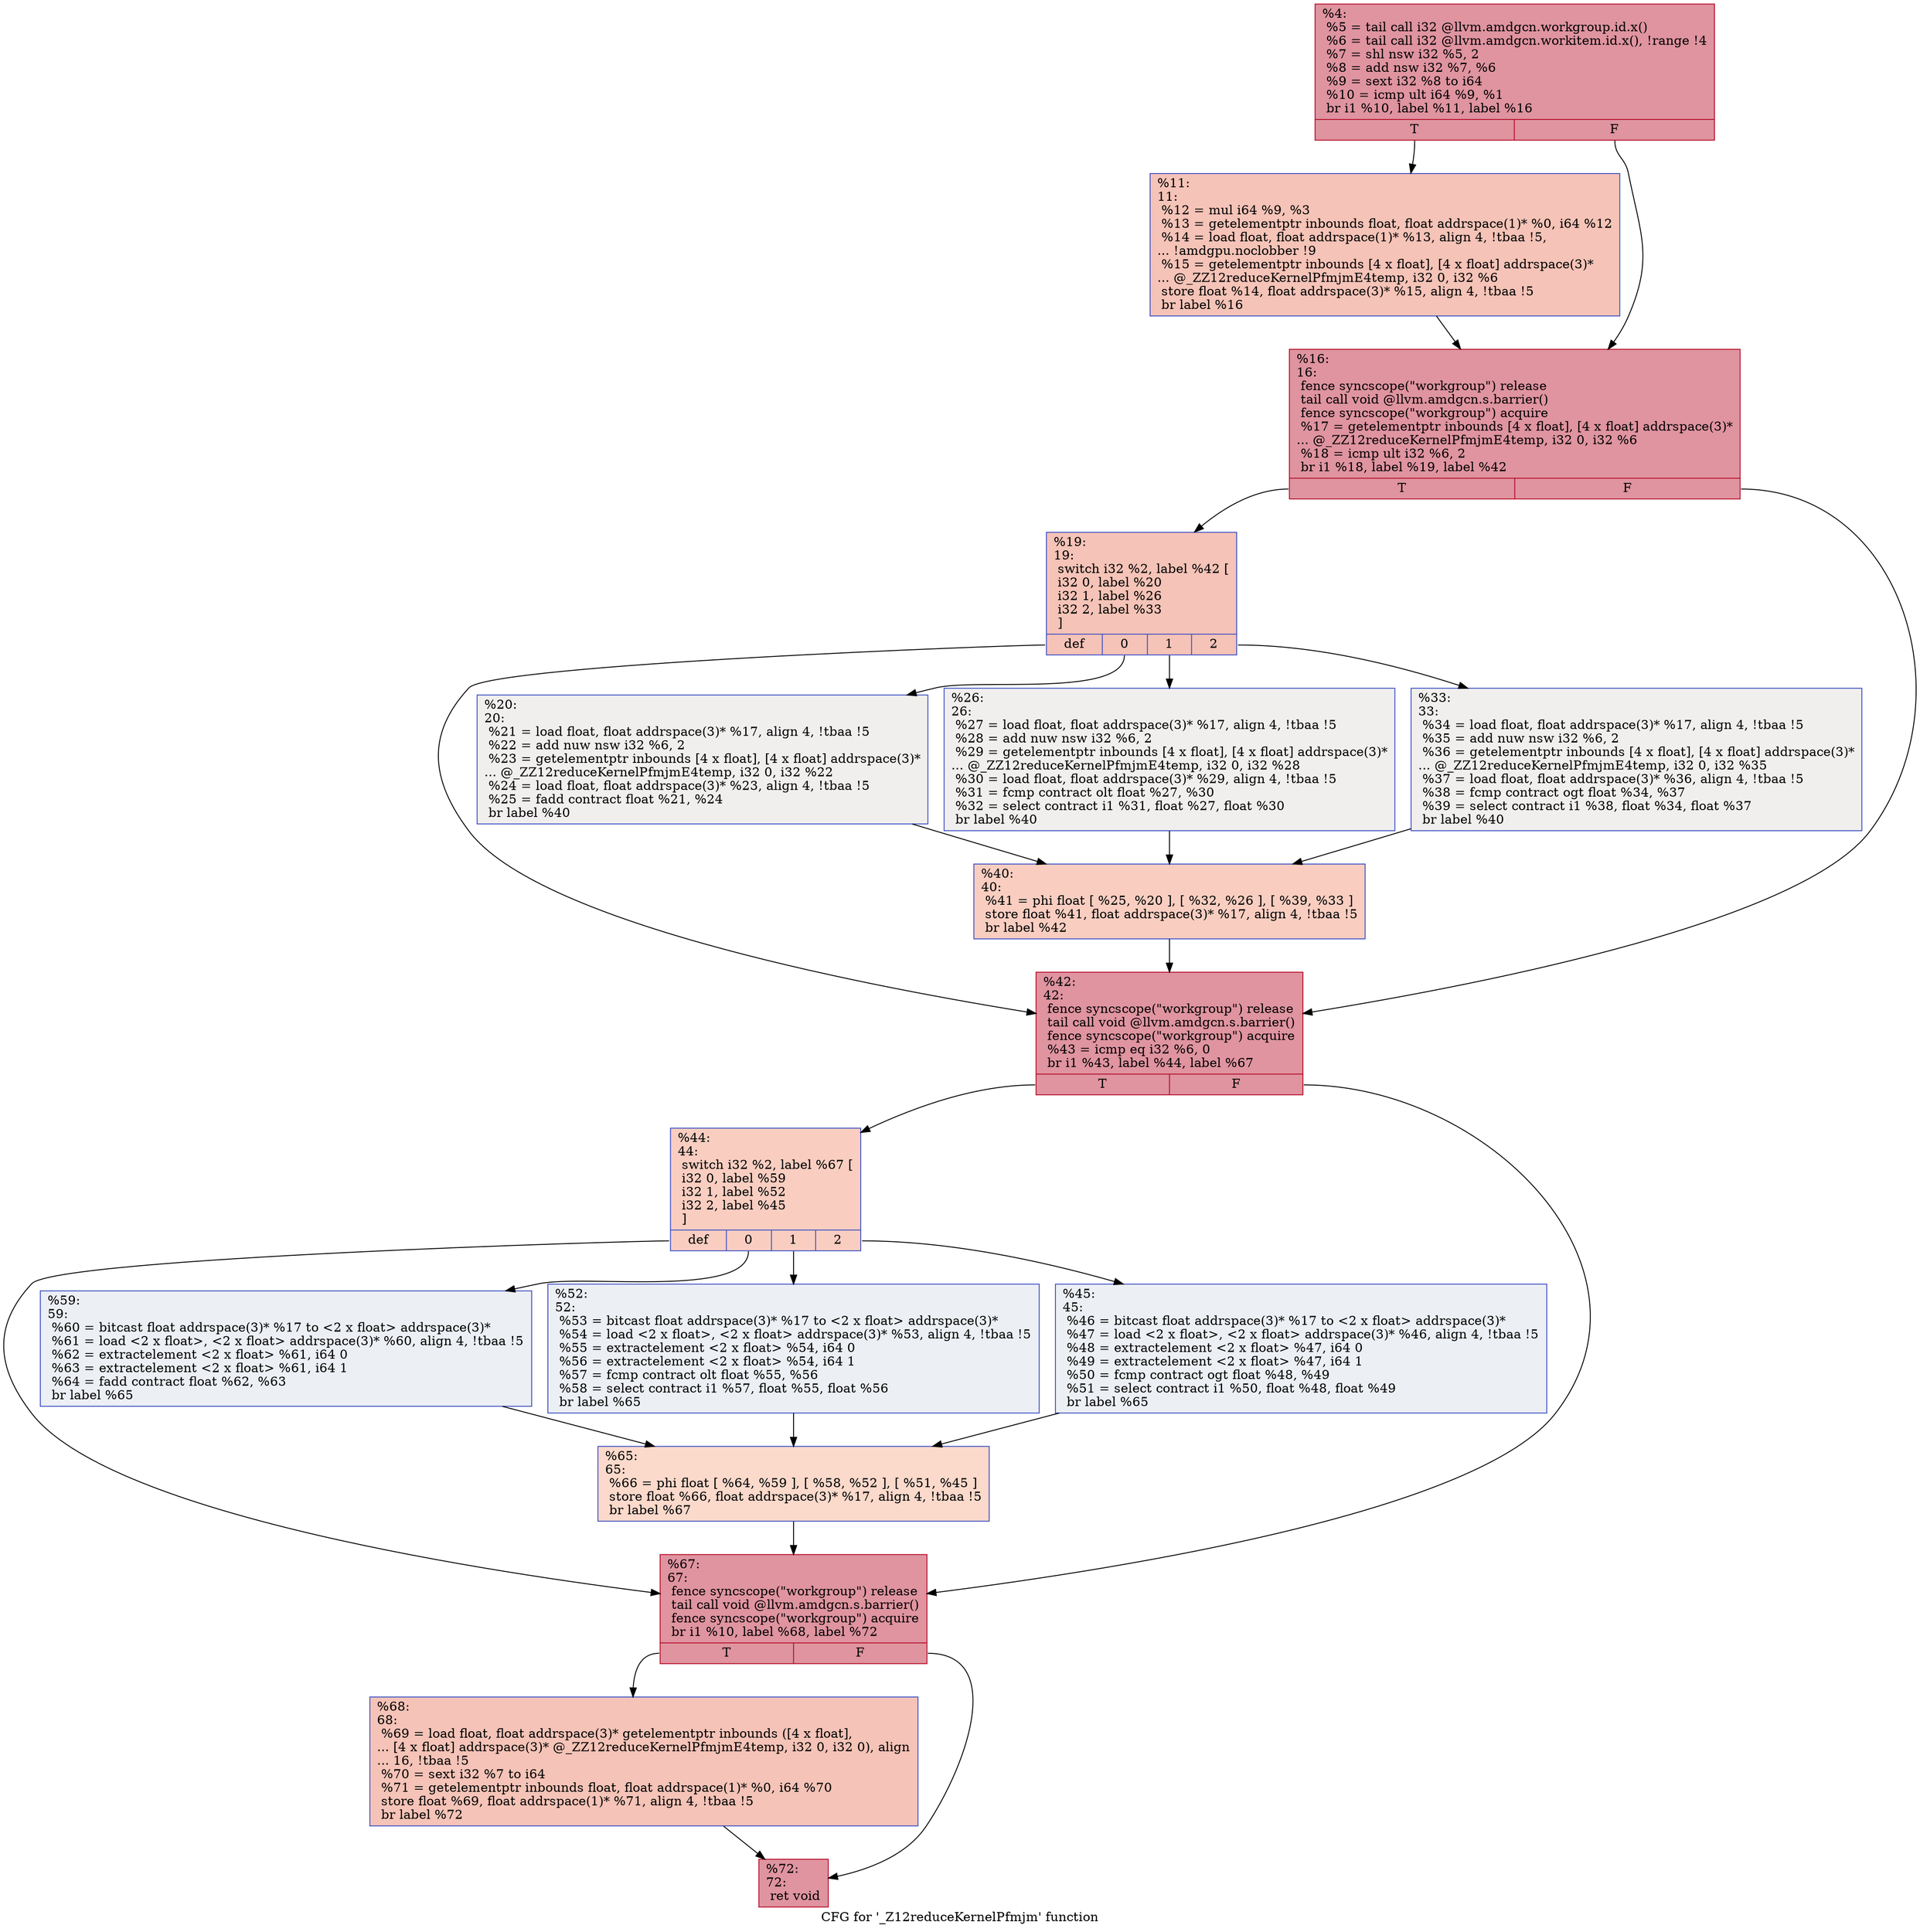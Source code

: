 digraph "CFG for '_Z12reduceKernelPfmjm' function" {
	label="CFG for '_Z12reduceKernelPfmjm' function";

	Node0x48e3b60 [shape=record,color="#b70d28ff", style=filled, fillcolor="#b70d2870",label="{%4:\l  %5 = tail call i32 @llvm.amdgcn.workgroup.id.x()\l  %6 = tail call i32 @llvm.amdgcn.workitem.id.x(), !range !4\l  %7 = shl nsw i32 %5, 2\l  %8 = add nsw i32 %7, %6\l  %9 = sext i32 %8 to i64\l  %10 = icmp ult i64 %9, %1\l  br i1 %10, label %11, label %16\l|{<s0>T|<s1>F}}"];
	Node0x48e3b60:s0 -> Node0x48e3bb0;
	Node0x48e3b60:s1 -> Node0x48e5420;
	Node0x48e3bb0 [shape=record,color="#3d50c3ff", style=filled, fillcolor="#e8765c70",label="{%11:\l11:                                               \l  %12 = mul i64 %9, %3\l  %13 = getelementptr inbounds float, float addrspace(1)* %0, i64 %12\l  %14 = load float, float addrspace(1)* %13, align 4, !tbaa !5,\l... !amdgpu.noclobber !9\l  %15 = getelementptr inbounds [4 x float], [4 x float] addrspace(3)*\l... @_ZZ12reduceKernelPfmjmE4temp, i32 0, i32 %6\l  store float %14, float addrspace(3)* %15, align 4, !tbaa !5\l  br label %16\l}"];
	Node0x48e3bb0 -> Node0x48e5420;
	Node0x48e5420 [shape=record,color="#b70d28ff", style=filled, fillcolor="#b70d2870",label="{%16:\l16:                                               \l  fence syncscope(\"workgroup\") release\l  tail call void @llvm.amdgcn.s.barrier()\l  fence syncscope(\"workgroup\") acquire\l  %17 = getelementptr inbounds [4 x float], [4 x float] addrspace(3)*\l... @_ZZ12reduceKernelPfmjmE4temp, i32 0, i32 %6\l  %18 = icmp ult i32 %6, 2\l  br i1 %18, label %19, label %42\l|{<s0>T|<s1>F}}"];
	Node0x48e5420:s0 -> Node0x48e66f0;
	Node0x48e5420:s1 -> Node0x48e6740;
	Node0x48e66f0 [shape=record,color="#3d50c3ff", style=filled, fillcolor="#e8765c70",label="{%19:\l19:                                               \l  switch i32 %2, label %42 [\l    i32 0, label %20\l    i32 1, label %26\l    i32 2, label %33\l  ]\l|{<s0>def|<s1>0|<s2>1|<s3>2}}"];
	Node0x48e66f0:s0 -> Node0x48e6740;
	Node0x48e66f0:s1 -> Node0x48e6880;
	Node0x48e66f0:s2 -> Node0x48e68d0;
	Node0x48e66f0:s3 -> Node0x48e6960;
	Node0x48e6880 [shape=record,color="#3d50c3ff", style=filled, fillcolor="#e0dbd870",label="{%20:\l20:                                               \l  %21 = load float, float addrspace(3)* %17, align 4, !tbaa !5\l  %22 = add nuw nsw i32 %6, 2\l  %23 = getelementptr inbounds [4 x float], [4 x float] addrspace(3)*\l... @_ZZ12reduceKernelPfmjmE4temp, i32 0, i32 %22\l  %24 = load float, float addrspace(3)* %23, align 4, !tbaa !5\l  %25 = fadd contract float %21, %24\l  br label %40\l}"];
	Node0x48e6880 -> Node0x48e6e10;
	Node0x48e68d0 [shape=record,color="#3d50c3ff", style=filled, fillcolor="#e0dbd870",label="{%26:\l26:                                               \l  %27 = load float, float addrspace(3)* %17, align 4, !tbaa !5\l  %28 = add nuw nsw i32 %6, 2\l  %29 = getelementptr inbounds [4 x float], [4 x float] addrspace(3)*\l... @_ZZ12reduceKernelPfmjmE4temp, i32 0, i32 %28\l  %30 = load float, float addrspace(3)* %29, align 4, !tbaa !5\l  %31 = fcmp contract olt float %27, %30\l  %32 = select contract i1 %31, float %27, float %30\l  br label %40\l}"];
	Node0x48e68d0 -> Node0x48e6e10;
	Node0x48e6960 [shape=record,color="#3d50c3ff", style=filled, fillcolor="#e0dbd870",label="{%33:\l33:                                               \l  %34 = load float, float addrspace(3)* %17, align 4, !tbaa !5\l  %35 = add nuw nsw i32 %6, 2\l  %36 = getelementptr inbounds [4 x float], [4 x float] addrspace(3)*\l... @_ZZ12reduceKernelPfmjmE4temp, i32 0, i32 %35\l  %37 = load float, float addrspace(3)* %36, align 4, !tbaa !5\l  %38 = fcmp contract ogt float %34, %37\l  %39 = select contract i1 %38, float %34, float %37\l  br label %40\l}"];
	Node0x48e6960 -> Node0x48e6e10;
	Node0x48e6e10 [shape=record,color="#3d50c3ff", style=filled, fillcolor="#f2907270",label="{%40:\l40:                                               \l  %41 = phi float [ %25, %20 ], [ %32, %26 ], [ %39, %33 ]\l  store float %41, float addrspace(3)* %17, align 4, !tbaa !5\l  br label %42\l}"];
	Node0x48e6e10 -> Node0x48e6740;
	Node0x48e6740 [shape=record,color="#b70d28ff", style=filled, fillcolor="#b70d2870",label="{%42:\l42:                                               \l  fence syncscope(\"workgroup\") release\l  tail call void @llvm.amdgcn.s.barrier()\l  fence syncscope(\"workgroup\") acquire\l  %43 = icmp eq i32 %6, 0\l  br i1 %43, label %44, label %67\l|{<s0>T|<s1>F}}"];
	Node0x48e6740:s0 -> Node0x48e7b90;
	Node0x48e6740:s1 -> Node0x48e7be0;
	Node0x48e7b90 [shape=record,color="#3d50c3ff", style=filled, fillcolor="#f2907270",label="{%44:\l44:                                               \l  switch i32 %2, label %67 [\l    i32 0, label %59\l    i32 1, label %52\l    i32 2, label %45\l  ]\l|{<s0>def|<s1>0|<s2>1|<s3>2}}"];
	Node0x48e7b90:s0 -> Node0x48e7be0;
	Node0x48e7b90:s1 -> Node0x48e7ce0;
	Node0x48e7b90:s2 -> Node0x48e7d30;
	Node0x48e7b90:s3 -> Node0x48e7d80;
	Node0x48e7d80 [shape=record,color="#3d50c3ff", style=filled, fillcolor="#d4dbe670",label="{%45:\l45:                                               \l  %46 = bitcast float addrspace(3)* %17 to \<2 x float\> addrspace(3)*\l  %47 = load \<2 x float\>, \<2 x float\> addrspace(3)* %46, align 4, !tbaa !5\l  %48 = extractelement \<2 x float\> %47, i64 0\l  %49 = extractelement \<2 x float\> %47, i64 1\l  %50 = fcmp contract ogt float %48, %49\l  %51 = select contract i1 %50, float %48, float %49\l  br label %65\l}"];
	Node0x48e7d80 -> Node0x48e8880;
	Node0x48e7d30 [shape=record,color="#3d50c3ff", style=filled, fillcolor="#d4dbe670",label="{%52:\l52:                                               \l  %53 = bitcast float addrspace(3)* %17 to \<2 x float\> addrspace(3)*\l  %54 = load \<2 x float\>, \<2 x float\> addrspace(3)* %53, align 4, !tbaa !5\l  %55 = extractelement \<2 x float\> %54, i64 0\l  %56 = extractelement \<2 x float\> %54, i64 1\l  %57 = fcmp contract olt float %55, %56\l  %58 = select contract i1 %57, float %55, float %56\l  br label %65\l}"];
	Node0x48e7d30 -> Node0x48e8880;
	Node0x48e7ce0 [shape=record,color="#3d50c3ff", style=filled, fillcolor="#d4dbe670",label="{%59:\l59:                                               \l  %60 = bitcast float addrspace(3)* %17 to \<2 x float\> addrspace(3)*\l  %61 = load \<2 x float\>, \<2 x float\> addrspace(3)* %60, align 4, !tbaa !5\l  %62 = extractelement \<2 x float\> %61, i64 0\l  %63 = extractelement \<2 x float\> %61, i64 1\l  %64 = fadd contract float %62, %63\l  br label %65\l}"];
	Node0x48e7ce0 -> Node0x48e8880;
	Node0x48e8880 [shape=record,color="#3d50c3ff", style=filled, fillcolor="#f7a88970",label="{%65:\l65:                                               \l  %66 = phi float [ %64, %59 ], [ %58, %52 ], [ %51, %45 ]\l  store float %66, float addrspace(3)* %17, align 4, !tbaa !5\l  br label %67\l}"];
	Node0x48e8880 -> Node0x48e7be0;
	Node0x48e7be0 [shape=record,color="#b70d28ff", style=filled, fillcolor="#b70d2870",label="{%67:\l67:                                               \l  fence syncscope(\"workgroup\") release\l  tail call void @llvm.amdgcn.s.barrier()\l  fence syncscope(\"workgroup\") acquire\l  br i1 %10, label %68, label %72\l|{<s0>T|<s1>F}}"];
	Node0x48e7be0:s0 -> Node0x48e95a0;
	Node0x48e7be0:s1 -> Node0x48e95f0;
	Node0x48e95a0 [shape=record,color="#3d50c3ff", style=filled, fillcolor="#e8765c70",label="{%68:\l68:                                               \l  %69 = load float, float addrspace(3)* getelementptr inbounds ([4 x float],\l... [4 x float] addrspace(3)* @_ZZ12reduceKernelPfmjmE4temp, i32 0, i32 0), align\l... 16, !tbaa !5\l  %70 = sext i32 %7 to i64\l  %71 = getelementptr inbounds float, float addrspace(1)* %0, i64 %70\l  store float %69, float addrspace(1)* %71, align 4, !tbaa !5\l  br label %72\l}"];
	Node0x48e95a0 -> Node0x48e95f0;
	Node0x48e95f0 [shape=record,color="#b70d28ff", style=filled, fillcolor="#b70d2870",label="{%72:\l72:                                               \l  ret void\l}"];
}
